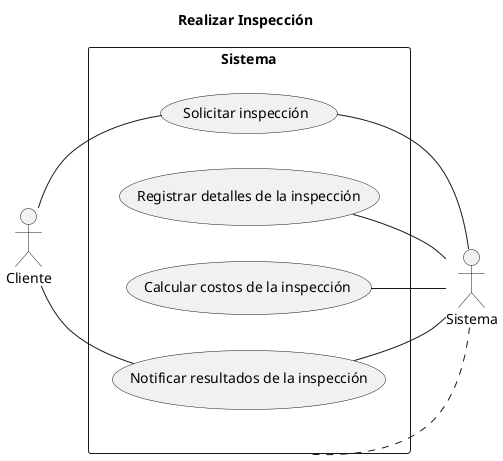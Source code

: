 @startuml Diagrama Caso Uso 4

title Realizar Inspección

left to right direction
skinparam packageStyle rectangle

actor Cliente as c
actor Sistema as s

rectangle Sistema {
  usecase "Solicitar inspección" as UC1
  usecase "Registrar detalles de la inspección" as UC2
  usecase "Calcular costos de la inspección" as UC3
  usecase "Notificar resultados de la inspección" as UC4
}

Sistema .. s

c -- UC1
s -left- UC1
s -left- UC2
s -left- UC3
s -left- UC4
c -- UC4

@enduml
